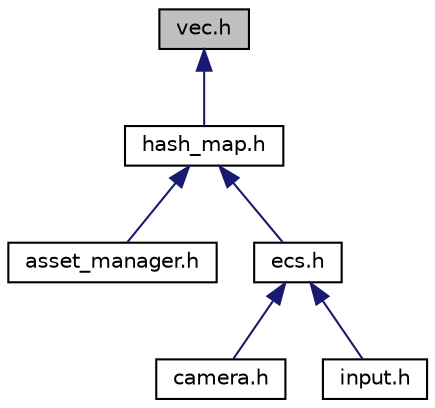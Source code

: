 digraph "vec.h"
{
 // LATEX_PDF_SIZE
  edge [fontname="Helvetica",fontsize="10",labelfontname="Helvetica",labelfontsize="10"];
  node [fontname="Helvetica",fontsize="10",shape=record];
  Node1 [label="vec.h",height=0.2,width=0.4,color="black", fillcolor="grey75", style="filled", fontcolor="black",tooltip=" "];
  Node1 -> Node2 [dir="back",color="midnightblue",fontsize="10",style="solid"];
  Node2 [label="hash_map.h",height=0.2,width=0.4,color="black", fillcolor="white", style="filled",URL="$hash__map_8h.html",tooltip=" "];
  Node2 -> Node3 [dir="back",color="midnightblue",fontsize="10",style="solid"];
  Node3 [label="asset_manager.h",height=0.2,width=0.4,color="black", fillcolor="white", style="filled",URL="$asset__manager_8h.html",tooltip=" "];
  Node2 -> Node4 [dir="back",color="midnightblue",fontsize="10",style="solid"];
  Node4 [label="ecs.h",height=0.2,width=0.4,color="black", fillcolor="white", style="filled",URL="$ecs_8h.html",tooltip=" "];
  Node4 -> Node5 [dir="back",color="midnightblue",fontsize="10",style="solid"];
  Node5 [label="camera.h",height=0.2,width=0.4,color="black", fillcolor="white", style="filled",URL="$camera_8h.html",tooltip=" "];
  Node4 -> Node6 [dir="back",color="midnightblue",fontsize="10",style="solid"];
  Node6 [label="input.h",height=0.2,width=0.4,color="black", fillcolor="white", style="filled",URL="$input_8h.html",tooltip=" "];
}
